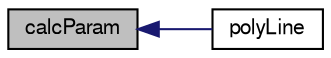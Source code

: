 digraph "calcParam"
{
  bgcolor="transparent";
  edge [fontname="FreeSans",fontsize="10",labelfontname="FreeSans",labelfontsize="10"];
  node [fontname="FreeSans",fontsize="10",shape=record];
  rankdir="LR";
  Node12 [label="calcParam",height=0.2,width=0.4,color="black", fillcolor="grey75", style="filled", fontcolor="black"];
  Node12 -> Node13 [dir="back",color="midnightblue",fontsize="10",style="solid",fontname="FreeSans"];
  Node13 [label="polyLine",height=0.2,width=0.4,color="black",URL="$a24750.html#a4e06c478d533bfcb7e93b0983fefb562",tooltip="Construct from components. "];
}
